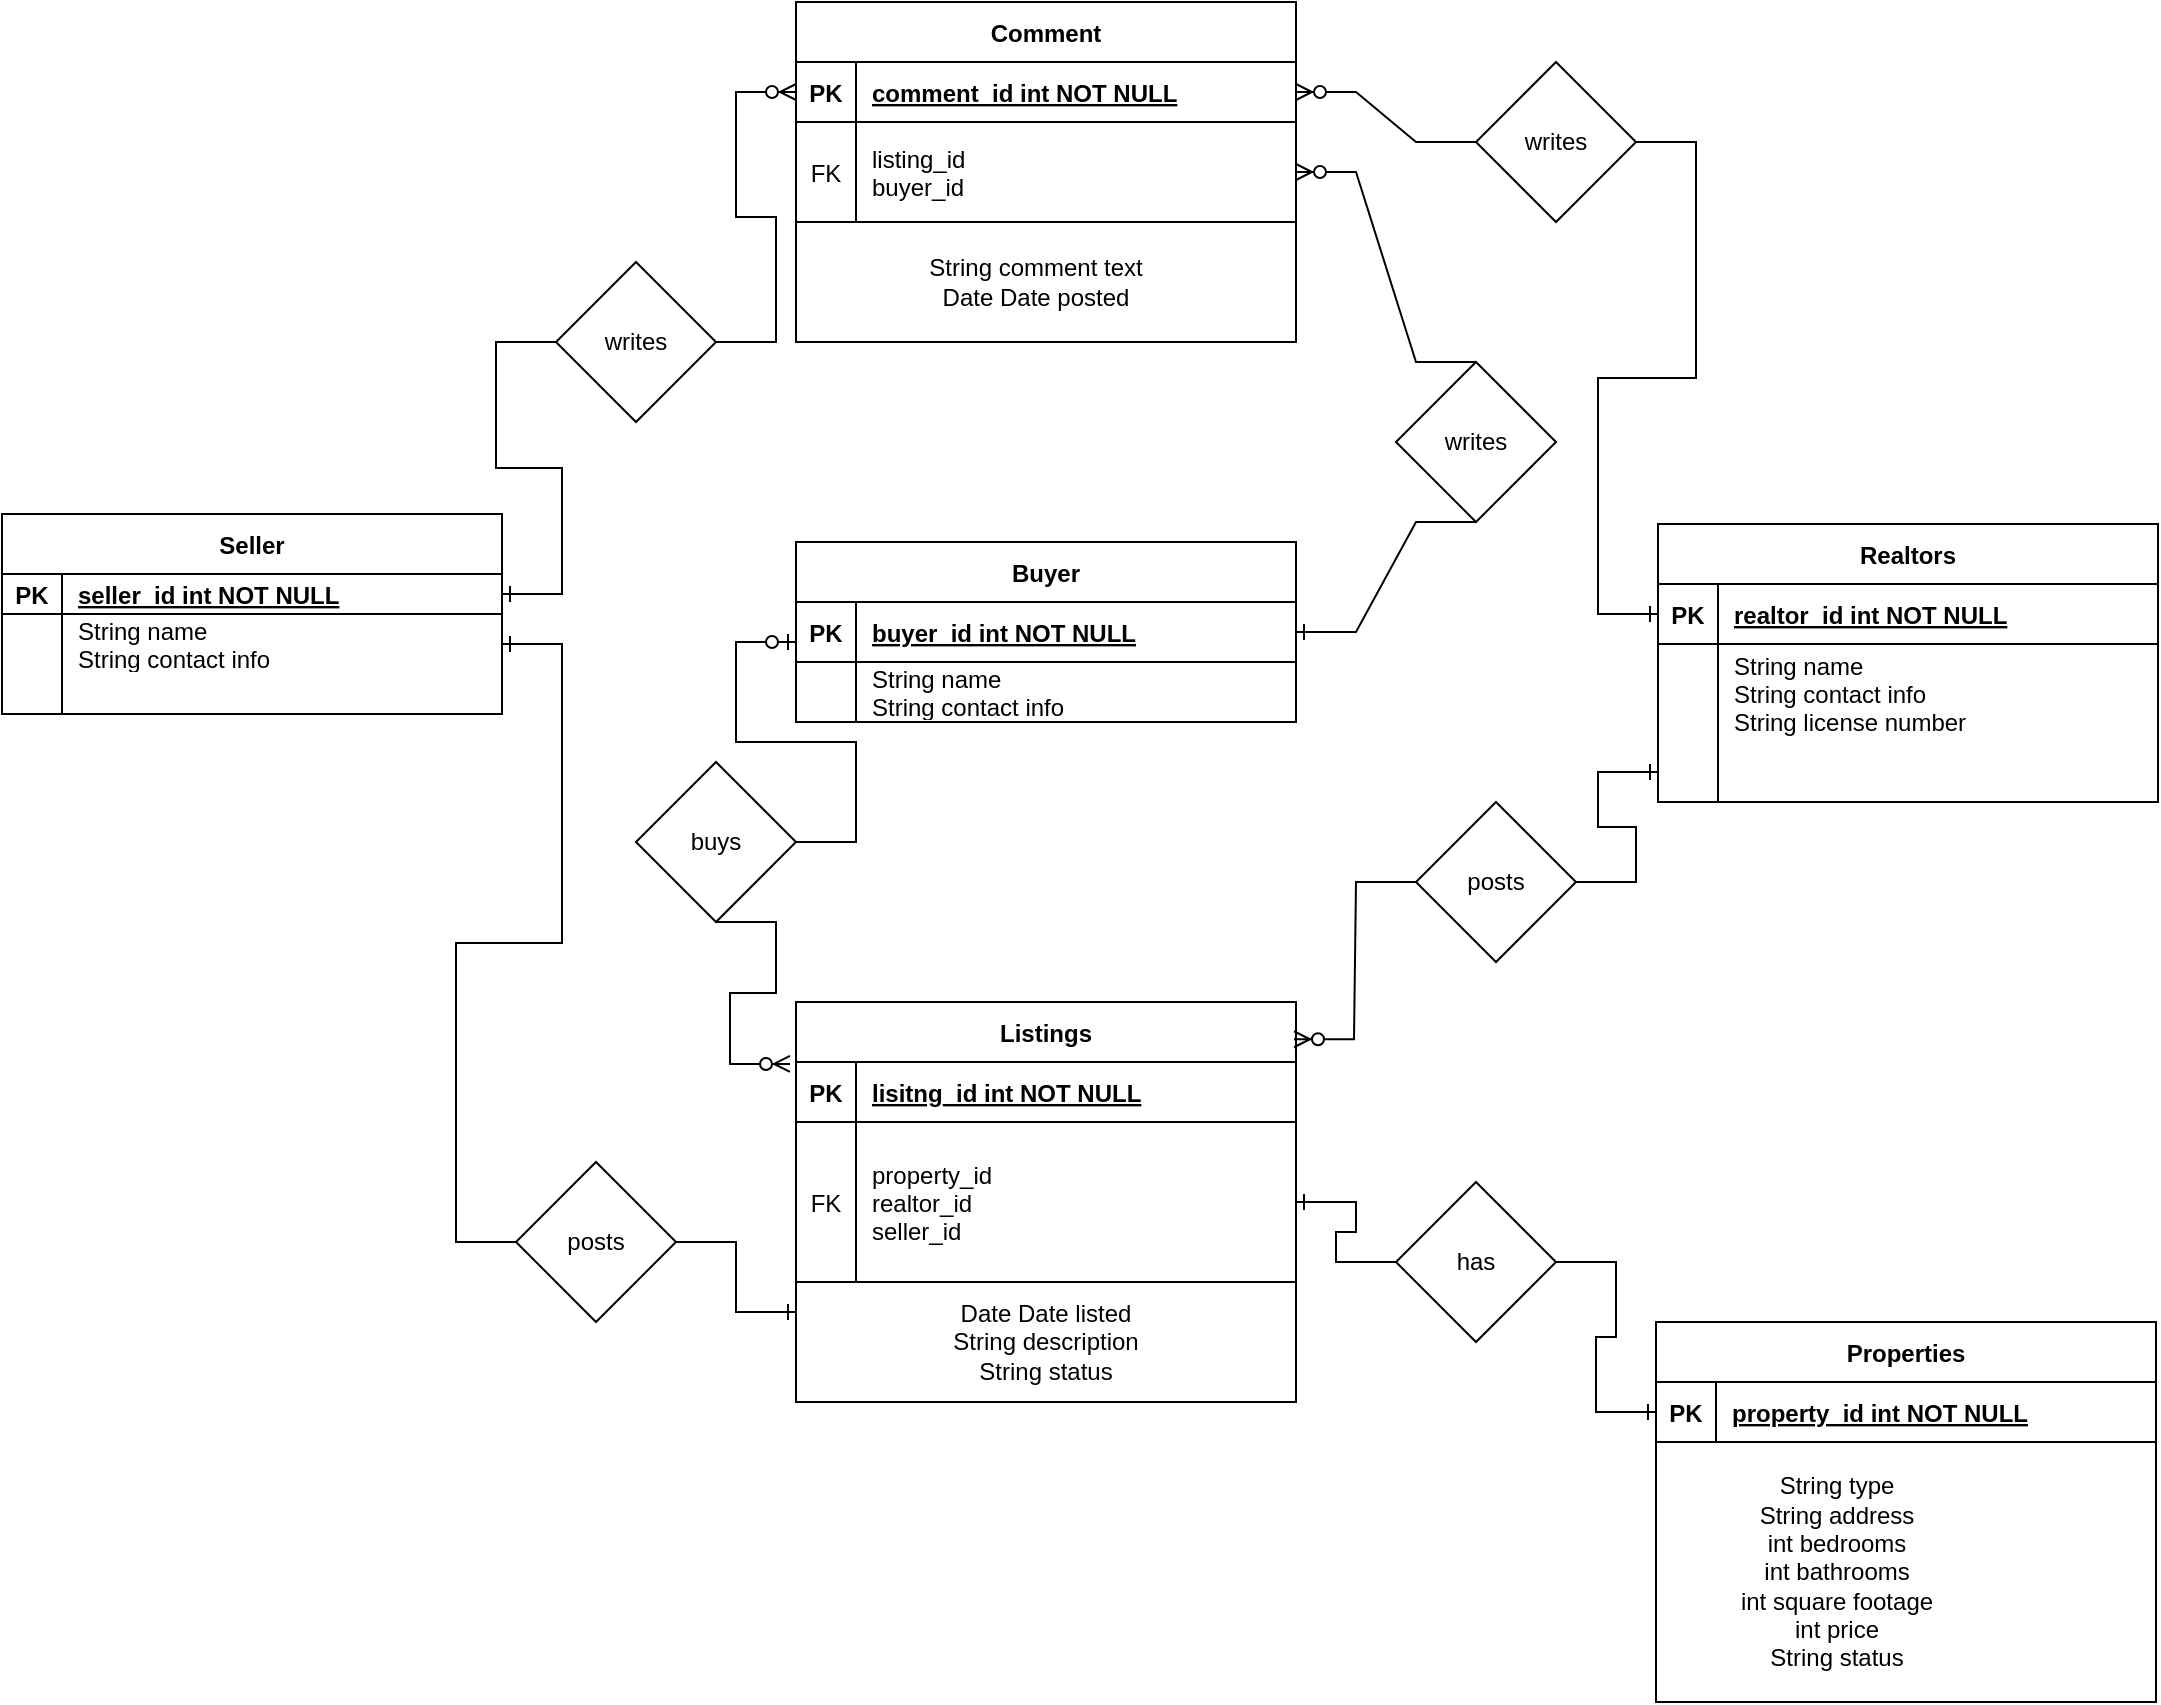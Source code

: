 <mxfile version="22.1.3" type="github">
  <diagram id="R2lEEEUBdFMjLlhIrx00" name="Page-1">
    <mxGraphModel dx="2924" dy="1118" grid="1" gridSize="10" guides="1" tooltips="1" connect="1" arrows="1" fold="1" page="1" pageScale="1" pageWidth="850" pageHeight="1100" math="0" shadow="0" extFonts="Permanent Marker^https://fonts.googleapis.com/css?family=Permanent+Marker">
      <root>
        <mxCell id="0" />
        <mxCell id="1" parent="0" />
        <mxCell id="C-vyLk0tnHw3VtMMgP7b-2" value="Realtors" style="shape=table;startSize=30;container=1;collapsible=1;childLayout=tableLayout;fixedRows=1;rowLines=0;fontStyle=1;align=center;resizeLast=1;" parent="1" vertex="1">
          <mxGeometry x="531" y="301" width="250" height="139" as="geometry" />
        </mxCell>
        <mxCell id="C-vyLk0tnHw3VtMMgP7b-3" value="" style="shape=partialRectangle;collapsible=0;dropTarget=0;pointerEvents=0;fillColor=none;points=[[0,0.5],[1,0.5]];portConstraint=eastwest;top=0;left=0;right=0;bottom=1;" parent="C-vyLk0tnHw3VtMMgP7b-2" vertex="1">
          <mxGeometry y="30" width="250" height="30" as="geometry" />
        </mxCell>
        <mxCell id="C-vyLk0tnHw3VtMMgP7b-4" value="PK" style="shape=partialRectangle;overflow=hidden;connectable=0;fillColor=none;top=0;left=0;bottom=0;right=0;fontStyle=1;" parent="C-vyLk0tnHw3VtMMgP7b-3" vertex="1">
          <mxGeometry width="30" height="30" as="geometry">
            <mxRectangle width="30" height="30" as="alternateBounds" />
          </mxGeometry>
        </mxCell>
        <mxCell id="C-vyLk0tnHw3VtMMgP7b-5" value="realtor_id int NOT NULL " style="shape=partialRectangle;overflow=hidden;connectable=0;fillColor=none;top=0;left=0;bottom=0;right=0;align=left;spacingLeft=6;fontStyle=5;" parent="C-vyLk0tnHw3VtMMgP7b-3" vertex="1">
          <mxGeometry x="30" width="220" height="30" as="geometry">
            <mxRectangle width="220" height="30" as="alternateBounds" />
          </mxGeometry>
        </mxCell>
        <mxCell id="C-vyLk0tnHw3VtMMgP7b-6" value="" style="shape=partialRectangle;collapsible=0;dropTarget=0;pointerEvents=0;fillColor=none;points=[[0,0.5],[1,0.5]];portConstraint=eastwest;top=0;left=0;right=0;bottom=0;" parent="C-vyLk0tnHw3VtMMgP7b-2" vertex="1">
          <mxGeometry y="60" width="250" height="49" as="geometry" />
        </mxCell>
        <mxCell id="C-vyLk0tnHw3VtMMgP7b-7" value="" style="shape=partialRectangle;overflow=hidden;connectable=0;fillColor=none;top=0;left=0;bottom=0;right=0;" parent="C-vyLk0tnHw3VtMMgP7b-6" vertex="1">
          <mxGeometry width="30" height="49" as="geometry">
            <mxRectangle width="30" height="49" as="alternateBounds" />
          </mxGeometry>
        </mxCell>
        <mxCell id="C-vyLk0tnHw3VtMMgP7b-8" value="String name&#xa;String contact info&#xa;String license number" style="shape=partialRectangle;overflow=hidden;connectable=0;fillColor=none;top=0;left=0;bottom=0;right=0;align=left;spacingLeft=6;" parent="C-vyLk0tnHw3VtMMgP7b-6" vertex="1">
          <mxGeometry x="30" width="220" height="49" as="geometry">
            <mxRectangle width="220" height="49" as="alternateBounds" />
          </mxGeometry>
        </mxCell>
        <mxCell id="C-vyLk0tnHw3VtMMgP7b-9" value="" style="shape=partialRectangle;collapsible=0;dropTarget=0;pointerEvents=0;fillColor=none;points=[[0,0.5],[1,0.5]];portConstraint=eastwest;top=0;left=0;right=0;bottom=0;" parent="C-vyLk0tnHw3VtMMgP7b-2" vertex="1">
          <mxGeometry y="109" width="250" height="30" as="geometry" />
        </mxCell>
        <mxCell id="C-vyLk0tnHw3VtMMgP7b-10" value="" style="shape=partialRectangle;overflow=hidden;connectable=0;fillColor=none;top=0;left=0;bottom=0;right=0;" parent="C-vyLk0tnHw3VtMMgP7b-9" vertex="1">
          <mxGeometry width="30" height="30" as="geometry">
            <mxRectangle width="30" height="30" as="alternateBounds" />
          </mxGeometry>
        </mxCell>
        <mxCell id="C-vyLk0tnHw3VtMMgP7b-11" value="" style="shape=partialRectangle;overflow=hidden;connectable=0;fillColor=none;top=0;left=0;bottom=0;right=0;align=left;spacingLeft=6;" parent="C-vyLk0tnHw3VtMMgP7b-9" vertex="1">
          <mxGeometry x="30" width="220" height="30" as="geometry">
            <mxRectangle width="220" height="30" as="alternateBounds" />
          </mxGeometry>
        </mxCell>
        <mxCell id="C-vyLk0tnHw3VtMMgP7b-13" value="Seller" style="shape=table;startSize=30;container=1;collapsible=1;childLayout=tableLayout;fixedRows=1;rowLines=0;fontStyle=1;align=center;resizeLast=1;" parent="1" vertex="1">
          <mxGeometry x="-297" y="296" width="250" height="100" as="geometry" />
        </mxCell>
        <mxCell id="C-vyLk0tnHw3VtMMgP7b-14" value="" style="shape=partialRectangle;collapsible=0;dropTarget=0;pointerEvents=0;fillColor=none;points=[[0,0.5],[1,0.5]];portConstraint=eastwest;top=0;left=0;right=0;bottom=1;" parent="C-vyLk0tnHw3VtMMgP7b-13" vertex="1">
          <mxGeometry y="30" width="250" height="20" as="geometry" />
        </mxCell>
        <mxCell id="C-vyLk0tnHw3VtMMgP7b-15" value="PK" style="shape=partialRectangle;overflow=hidden;connectable=0;fillColor=none;top=0;left=0;bottom=0;right=0;fontStyle=1;" parent="C-vyLk0tnHw3VtMMgP7b-14" vertex="1">
          <mxGeometry width="30" height="20" as="geometry">
            <mxRectangle width="30" height="20" as="alternateBounds" />
          </mxGeometry>
        </mxCell>
        <mxCell id="C-vyLk0tnHw3VtMMgP7b-16" value="seller_id int NOT NULL " style="shape=partialRectangle;overflow=hidden;connectable=0;fillColor=none;top=0;left=0;bottom=0;right=0;align=left;spacingLeft=6;fontStyle=5;" parent="C-vyLk0tnHw3VtMMgP7b-14" vertex="1">
          <mxGeometry x="30" width="220" height="20" as="geometry">
            <mxRectangle width="220" height="20" as="alternateBounds" />
          </mxGeometry>
        </mxCell>
        <mxCell id="C-vyLk0tnHw3VtMMgP7b-17" value="" style="shape=partialRectangle;collapsible=0;dropTarget=0;pointerEvents=0;fillColor=none;points=[[0,0.5],[1,0.5]];portConstraint=eastwest;top=0;left=0;right=0;bottom=0;" parent="C-vyLk0tnHw3VtMMgP7b-13" vertex="1">
          <mxGeometry y="50" width="250" height="30" as="geometry" />
        </mxCell>
        <mxCell id="C-vyLk0tnHw3VtMMgP7b-18" value="" style="shape=partialRectangle;overflow=hidden;connectable=0;fillColor=none;top=0;left=0;bottom=0;right=0;" parent="C-vyLk0tnHw3VtMMgP7b-17" vertex="1">
          <mxGeometry width="30" height="30" as="geometry">
            <mxRectangle width="30" height="30" as="alternateBounds" />
          </mxGeometry>
        </mxCell>
        <mxCell id="C-vyLk0tnHw3VtMMgP7b-19" value="String name&#xa;String contact info" style="shape=partialRectangle;overflow=hidden;connectable=0;fillColor=none;top=0;left=0;bottom=0;right=0;align=left;spacingLeft=6;" parent="C-vyLk0tnHw3VtMMgP7b-17" vertex="1">
          <mxGeometry x="30" width="220" height="30" as="geometry">
            <mxRectangle width="220" height="30" as="alternateBounds" />
          </mxGeometry>
        </mxCell>
        <mxCell id="C-vyLk0tnHw3VtMMgP7b-20" value="" style="shape=partialRectangle;collapsible=0;dropTarget=0;pointerEvents=0;fillColor=none;points=[[0,0.5],[1,0.5]];portConstraint=eastwest;top=0;left=0;right=0;bottom=0;" parent="C-vyLk0tnHw3VtMMgP7b-13" vertex="1">
          <mxGeometry y="80" width="250" height="20" as="geometry" />
        </mxCell>
        <mxCell id="C-vyLk0tnHw3VtMMgP7b-21" value="" style="shape=partialRectangle;overflow=hidden;connectable=0;fillColor=none;top=0;left=0;bottom=0;right=0;" parent="C-vyLk0tnHw3VtMMgP7b-20" vertex="1">
          <mxGeometry width="30" height="20" as="geometry">
            <mxRectangle width="30" height="20" as="alternateBounds" />
          </mxGeometry>
        </mxCell>
        <mxCell id="C-vyLk0tnHw3VtMMgP7b-22" value="" style="shape=partialRectangle;overflow=hidden;connectable=0;fillColor=none;top=0;left=0;bottom=0;right=0;align=left;spacingLeft=6;" parent="C-vyLk0tnHw3VtMMgP7b-20" vertex="1">
          <mxGeometry x="30" width="220" height="20" as="geometry">
            <mxRectangle width="220" height="20" as="alternateBounds" />
          </mxGeometry>
        </mxCell>
        <mxCell id="9ItZ9cUg6uGMBitAFc0N-2" value="Listings" style="shape=table;startSize=30;container=1;collapsible=1;childLayout=tableLayout;fixedRows=1;rowLines=0;fontStyle=1;align=center;resizeLast=1;" parent="1" vertex="1">
          <mxGeometry x="100" y="540" width="250" height="140" as="geometry" />
        </mxCell>
        <mxCell id="9ItZ9cUg6uGMBitAFc0N-3" value="" style="shape=partialRectangle;collapsible=0;dropTarget=0;pointerEvents=0;fillColor=none;points=[[0,0.5],[1,0.5]];portConstraint=eastwest;top=0;left=0;right=0;bottom=1;" parent="9ItZ9cUg6uGMBitAFc0N-2" vertex="1">
          <mxGeometry y="30" width="250" height="30" as="geometry" />
        </mxCell>
        <mxCell id="9ItZ9cUg6uGMBitAFc0N-4" value="PK" style="shape=partialRectangle;overflow=hidden;connectable=0;fillColor=none;top=0;left=0;bottom=0;right=0;fontStyle=1;" parent="9ItZ9cUg6uGMBitAFc0N-3" vertex="1">
          <mxGeometry width="30" height="30" as="geometry">
            <mxRectangle width="30" height="30" as="alternateBounds" />
          </mxGeometry>
        </mxCell>
        <mxCell id="9ItZ9cUg6uGMBitAFc0N-5" value="lisitng_id int NOT NULL " style="shape=partialRectangle;overflow=hidden;connectable=0;fillColor=none;top=0;left=0;bottom=0;right=0;align=left;spacingLeft=6;fontStyle=5;" parent="9ItZ9cUg6uGMBitAFc0N-3" vertex="1">
          <mxGeometry x="30" width="220" height="30" as="geometry">
            <mxRectangle width="220" height="30" as="alternateBounds" />
          </mxGeometry>
        </mxCell>
        <mxCell id="9ItZ9cUg6uGMBitAFc0N-6" value="" style="shape=partialRectangle;collapsible=0;dropTarget=0;pointerEvents=0;fillColor=none;points=[[0,0.5],[1,0.5]];portConstraint=eastwest;top=0;left=0;right=0;bottom=0;" parent="9ItZ9cUg6uGMBitAFc0N-2" vertex="1">
          <mxGeometry y="60" width="250" height="80" as="geometry" />
        </mxCell>
        <mxCell id="9ItZ9cUg6uGMBitAFc0N-7" value="FK" style="shape=partialRectangle;overflow=hidden;connectable=0;fillColor=none;top=0;left=0;bottom=0;right=0;" parent="9ItZ9cUg6uGMBitAFc0N-6" vertex="1">
          <mxGeometry width="30" height="80" as="geometry">
            <mxRectangle width="30" height="80" as="alternateBounds" />
          </mxGeometry>
        </mxCell>
        <mxCell id="9ItZ9cUg6uGMBitAFc0N-8" value="property_id&#xa;realtor_id&#xa;seller_id" style="shape=partialRectangle;overflow=hidden;connectable=0;fillColor=none;top=0;left=0;bottom=0;right=0;align=left;spacingLeft=6;" parent="9ItZ9cUg6uGMBitAFc0N-6" vertex="1">
          <mxGeometry x="30" width="220" height="80" as="geometry">
            <mxRectangle width="220" height="80" as="alternateBounds" />
          </mxGeometry>
        </mxCell>
        <mxCell id="9ItZ9cUg6uGMBitAFc0N-9" value="Buyer" style="shape=table;startSize=30;container=1;collapsible=1;childLayout=tableLayout;fixedRows=1;rowLines=0;fontStyle=1;align=center;resizeLast=1;" parent="1" vertex="1">
          <mxGeometry x="100" y="310" width="250" height="90" as="geometry" />
        </mxCell>
        <mxCell id="9ItZ9cUg6uGMBitAFc0N-10" value="" style="shape=partialRectangle;collapsible=0;dropTarget=0;pointerEvents=0;fillColor=none;points=[[0,0.5],[1,0.5]];portConstraint=eastwest;top=0;left=0;right=0;bottom=1;" parent="9ItZ9cUg6uGMBitAFc0N-9" vertex="1">
          <mxGeometry y="30" width="250" height="30" as="geometry" />
        </mxCell>
        <mxCell id="9ItZ9cUg6uGMBitAFc0N-11" value="PK" style="shape=partialRectangle;overflow=hidden;connectable=0;fillColor=none;top=0;left=0;bottom=0;right=0;fontStyle=1;" parent="9ItZ9cUg6uGMBitAFc0N-10" vertex="1">
          <mxGeometry width="30" height="30" as="geometry">
            <mxRectangle width="30" height="30" as="alternateBounds" />
          </mxGeometry>
        </mxCell>
        <mxCell id="9ItZ9cUg6uGMBitAFc0N-12" value="buyer_id int NOT NULL " style="shape=partialRectangle;overflow=hidden;connectable=0;fillColor=none;top=0;left=0;bottom=0;right=0;align=left;spacingLeft=6;fontStyle=5;" parent="9ItZ9cUg6uGMBitAFc0N-10" vertex="1">
          <mxGeometry x="30" width="220" height="30" as="geometry">
            <mxRectangle width="220" height="30" as="alternateBounds" />
          </mxGeometry>
        </mxCell>
        <mxCell id="9ItZ9cUg6uGMBitAFc0N-13" value="" style="shape=partialRectangle;collapsible=0;dropTarget=0;pointerEvents=0;fillColor=none;points=[[0,0.5],[1,0.5]];portConstraint=eastwest;top=0;left=0;right=0;bottom=0;" parent="9ItZ9cUg6uGMBitAFc0N-9" vertex="1">
          <mxGeometry y="60" width="250" height="30" as="geometry" />
        </mxCell>
        <mxCell id="9ItZ9cUg6uGMBitAFc0N-14" value="" style="shape=partialRectangle;overflow=hidden;connectable=0;fillColor=none;top=0;left=0;bottom=0;right=0;" parent="9ItZ9cUg6uGMBitAFc0N-13" vertex="1">
          <mxGeometry width="30" height="30" as="geometry">
            <mxRectangle width="30" height="30" as="alternateBounds" />
          </mxGeometry>
        </mxCell>
        <mxCell id="9ItZ9cUg6uGMBitAFc0N-15" value="String name&#xa;String contact info" style="shape=partialRectangle;overflow=hidden;connectable=0;fillColor=none;top=0;left=0;bottom=0;right=0;align=left;spacingLeft=6;" parent="9ItZ9cUg6uGMBitAFc0N-13" vertex="1">
          <mxGeometry x="30" width="220" height="30" as="geometry">
            <mxRectangle width="220" height="30" as="alternateBounds" />
          </mxGeometry>
        </mxCell>
        <mxCell id="9ItZ9cUg6uGMBitAFc0N-16" value="Properties" style="shape=table;startSize=30;container=1;collapsible=1;childLayout=tableLayout;fixedRows=1;rowLines=0;fontStyle=1;align=center;resizeLast=1;" parent="1" vertex="1">
          <mxGeometry x="530" y="700" width="250" height="190" as="geometry" />
        </mxCell>
        <mxCell id="9ItZ9cUg6uGMBitAFc0N-17" value="" style="shape=partialRectangle;collapsible=0;dropTarget=0;pointerEvents=0;fillColor=none;points=[[0,0.5],[1,0.5]];portConstraint=eastwest;top=0;left=0;right=0;bottom=1;" parent="9ItZ9cUg6uGMBitAFc0N-16" vertex="1">
          <mxGeometry y="30" width="250" height="30" as="geometry" />
        </mxCell>
        <mxCell id="9ItZ9cUg6uGMBitAFc0N-18" value="PK" style="shape=partialRectangle;overflow=hidden;connectable=0;fillColor=none;top=0;left=0;bottom=0;right=0;fontStyle=1;" parent="9ItZ9cUg6uGMBitAFc0N-17" vertex="1">
          <mxGeometry width="30" height="30" as="geometry">
            <mxRectangle width="30" height="30" as="alternateBounds" />
          </mxGeometry>
        </mxCell>
        <mxCell id="9ItZ9cUg6uGMBitAFc0N-19" value="property_id int NOT NULL " style="shape=partialRectangle;overflow=hidden;connectable=0;fillColor=none;top=0;left=0;bottom=0;right=0;align=left;spacingLeft=6;fontStyle=5;" parent="9ItZ9cUg6uGMBitAFc0N-17" vertex="1">
          <mxGeometry x="30" width="220" height="30" as="geometry">
            <mxRectangle width="220" height="30" as="alternateBounds" />
          </mxGeometry>
        </mxCell>
        <mxCell id="9ItZ9cUg6uGMBitAFc0N-23" value="Comment" style="shape=table;startSize=30;container=1;collapsible=1;childLayout=tableLayout;fixedRows=1;rowLines=0;fontStyle=1;align=center;resizeLast=1;" parent="1" vertex="1">
          <mxGeometry x="100" y="40" width="250" height="110" as="geometry" />
        </mxCell>
        <mxCell id="9ItZ9cUg6uGMBitAFc0N-24" value="" style="shape=partialRectangle;collapsible=0;dropTarget=0;pointerEvents=0;fillColor=none;points=[[0,0.5],[1,0.5]];portConstraint=eastwest;top=0;left=0;right=0;bottom=1;" parent="9ItZ9cUg6uGMBitAFc0N-23" vertex="1">
          <mxGeometry y="30" width="250" height="30" as="geometry" />
        </mxCell>
        <mxCell id="9ItZ9cUg6uGMBitAFc0N-25" value="PK" style="shape=partialRectangle;overflow=hidden;connectable=0;fillColor=none;top=0;left=0;bottom=0;right=0;fontStyle=1;" parent="9ItZ9cUg6uGMBitAFc0N-24" vertex="1">
          <mxGeometry width="30" height="30" as="geometry">
            <mxRectangle width="30" height="30" as="alternateBounds" />
          </mxGeometry>
        </mxCell>
        <mxCell id="9ItZ9cUg6uGMBitAFc0N-26" value="comment_id int NOT NULL " style="shape=partialRectangle;overflow=hidden;connectable=0;fillColor=none;top=0;left=0;bottom=0;right=0;align=left;spacingLeft=6;fontStyle=5;" parent="9ItZ9cUg6uGMBitAFc0N-24" vertex="1">
          <mxGeometry x="30" width="220" height="30" as="geometry">
            <mxRectangle width="220" height="30" as="alternateBounds" />
          </mxGeometry>
        </mxCell>
        <mxCell id="9ItZ9cUg6uGMBitAFc0N-27" value="" style="shape=partialRectangle;collapsible=0;dropTarget=0;pointerEvents=0;fillColor=none;points=[[0,0.5],[1,0.5]];portConstraint=eastwest;top=0;left=0;right=0;bottom=0;" parent="9ItZ9cUg6uGMBitAFc0N-23" vertex="1">
          <mxGeometry y="60" width="250" height="50" as="geometry" />
        </mxCell>
        <mxCell id="9ItZ9cUg6uGMBitAFc0N-28" value="FK" style="shape=partialRectangle;overflow=hidden;connectable=0;fillColor=none;top=0;left=0;bottom=0;right=0;" parent="9ItZ9cUg6uGMBitAFc0N-27" vertex="1">
          <mxGeometry width="30" height="50" as="geometry">
            <mxRectangle width="30" height="50" as="alternateBounds" />
          </mxGeometry>
        </mxCell>
        <mxCell id="9ItZ9cUg6uGMBitAFc0N-29" value="listing_id&#xa;buyer_id" style="shape=partialRectangle;overflow=hidden;connectable=0;fillColor=none;top=0;left=0;bottom=0;right=0;align=left;spacingLeft=6;" parent="9ItZ9cUg6uGMBitAFc0N-27" vertex="1">
          <mxGeometry x="30" width="220" height="50" as="geometry">
            <mxRectangle width="220" height="50" as="alternateBounds" />
          </mxGeometry>
        </mxCell>
        <mxCell id="nix4G29RsEgURfCwKDlk-2" value="" style="edgeStyle=entityRelationEdgeStyle;fontSize=12;html=1;endArrow=ERone;endFill=1;rounded=0;exitX=1;exitY=0.5;exitDx=0;exitDy=0;entryX=0;entryY=0.5;entryDx=0;entryDy=0;" parent="1" source="73y1QWCMxDtzt6Ezmgns-8" target="C-vyLk0tnHw3VtMMgP7b-9" edge="1">
          <mxGeometry width="100" height="100" relative="1" as="geometry">
            <mxPoint x="560" y="562" as="sourcePoint" />
            <mxPoint x="610" y="480" as="targetPoint" />
            <Array as="points">
              <mxPoint x="543.33" y="837" />
              <mxPoint x="763.33" y="667" />
              <mxPoint x="423.33" y="697" />
              <mxPoint x="313.33" y="677" />
              <mxPoint x="353.33" y="837" />
              <mxPoint x="573.33" y="957" />
            </Array>
          </mxGeometry>
        </mxCell>
        <mxCell id="73y1QWCMxDtzt6Ezmgns-1" value="writes" style="rhombus;whiteSpace=wrap;html=1;" parent="1" vertex="1">
          <mxGeometry x="-20" y="170" width="80" height="80" as="geometry" />
        </mxCell>
        <mxCell id="m_gspWAGpnKj4hdoR3r6-2" value="" style="edgeStyle=entityRelationEdgeStyle;fontSize=12;html=1;endArrow=ERzeroToMany;endFill=1;rounded=0;entryX=0;entryY=0.5;entryDx=0;entryDy=0;exitX=1;exitY=0.5;exitDx=0;exitDy=0;" parent="1" source="73y1QWCMxDtzt6Ezmgns-1" target="9ItZ9cUg6uGMBitAFc0N-24" edge="1">
          <mxGeometry width="100" height="100" relative="1" as="geometry">
            <mxPoint x="50" y="225" as="sourcePoint" />
            <mxPoint x="80" y="100" as="targetPoint" />
            <Array as="points">
              <mxPoint x="730" y="-465" />
            </Array>
          </mxGeometry>
        </mxCell>
        <mxCell id="73y1QWCMxDtzt6Ezmgns-3" value="writes" style="rhombus;whiteSpace=wrap;html=1;" parent="1" vertex="1">
          <mxGeometry x="400" y="220" width="80" height="80" as="geometry" />
        </mxCell>
        <mxCell id="m_gspWAGpnKj4hdoR3r6-4" value="" style="edgeStyle=entityRelationEdgeStyle;fontSize=12;html=1;endArrow=ERone;endFill=1;rounded=0;entryX=1;entryY=0.5;entryDx=0;entryDy=0;exitX=0;exitY=0.5;exitDx=0;exitDy=0;" parent="1" source="73y1QWCMxDtzt6Ezmgns-1" target="C-vyLk0tnHw3VtMMgP7b-14" edge="1">
          <mxGeometry width="100" height="100" relative="1" as="geometry">
            <mxPoint x="30" y="340" as="sourcePoint" />
            <mxPoint x="130" y="240" as="targetPoint" />
          </mxGeometry>
        </mxCell>
        <mxCell id="73y1QWCMxDtzt6Ezmgns-5" value="writes" style="rhombus;whiteSpace=wrap;html=1;" parent="1" vertex="1">
          <mxGeometry x="440" y="70" width="80" height="80" as="geometry" />
        </mxCell>
        <mxCell id="73y1QWCMxDtzt6Ezmgns-8" value="posts" style="rhombus;whiteSpace=wrap;html=1;" parent="1" vertex="1">
          <mxGeometry x="410" y="440" width="80" height="80" as="geometry" />
        </mxCell>
        <mxCell id="73y1QWCMxDtzt6Ezmgns-10" value="posts" style="rhombus;whiteSpace=wrap;html=1;" parent="1" vertex="1">
          <mxGeometry x="-40" y="620" width="80" height="80" as="geometry" />
        </mxCell>
        <mxCell id="0vyX6IBHM-0Y4JyHBVzO-1" value="" style="edgeStyle=entityRelationEdgeStyle;fontSize=12;html=1;endArrow=ERone;endFill=1;rounded=0;entryX=1;entryY=0.5;entryDx=0;entryDy=0;exitX=0;exitY=0.5;exitDx=0;exitDy=0;" parent="1" source="73y1QWCMxDtzt6Ezmgns-10" target="C-vyLk0tnHw3VtMMgP7b-17" edge="1">
          <mxGeometry width="100" height="100" relative="1" as="geometry">
            <mxPoint x="-190" y="560" as="sourcePoint" />
            <mxPoint x="-90" y="460" as="targetPoint" />
          </mxGeometry>
        </mxCell>
        <mxCell id="0vyX6IBHM-0Y4JyHBVzO-2" value="" style="edgeStyle=entityRelationEdgeStyle;fontSize=12;html=1;endArrow=ERone;endFill=1;rounded=0;entryX=0;entryY=0.25;entryDx=0;entryDy=0;exitX=1;exitY=0.5;exitDx=0;exitDy=0;" parent="1" source="73y1QWCMxDtzt6Ezmgns-10" target="7FjITF15AZbaX3Ufhiyo-3" edge="1">
          <mxGeometry width="100" height="100" relative="1" as="geometry">
            <mxPoint x="20" y="665" as="sourcePoint" />
            <mxPoint x="80" y="590" as="targetPoint" />
          </mxGeometry>
        </mxCell>
        <mxCell id="0vyX6IBHM-0Y4JyHBVzO-3" value="" style="edgeStyle=entityRelationEdgeStyle;fontSize=12;html=1;endArrow=ERone;endFill=1;rounded=0;entryX=0;entryY=0.5;entryDx=0;entryDy=0;exitX=1;exitY=0.5;exitDx=0;exitDy=0;" parent="1" source="73y1QWCMxDtzt6Ezmgns-5" target="C-vyLk0tnHw3VtMMgP7b-3" edge="1">
          <mxGeometry width="100" height="100" relative="1" as="geometry">
            <mxPoint x="-260" y="650" as="sourcePoint" />
            <mxPoint x="-160" y="550" as="targetPoint" />
          </mxGeometry>
        </mxCell>
        <mxCell id="0vyX6IBHM-0Y4JyHBVzO-4" value="" style="edgeStyle=entityRelationEdgeStyle;fontSize=12;html=1;endArrow=ERone;endFill=1;rounded=0;entryX=1;entryY=0.5;entryDx=0;entryDy=0;exitX=0.5;exitY=1;exitDx=0;exitDy=0;" parent="1" source="73y1QWCMxDtzt6Ezmgns-3" target="9ItZ9cUg6uGMBitAFc0N-10" edge="1">
          <mxGeometry width="100" height="100" relative="1" as="geometry">
            <mxPoint x="-160" y="650" as="sourcePoint" />
            <mxPoint x="-60" y="550" as="targetPoint" />
          </mxGeometry>
        </mxCell>
        <mxCell id="0vyX6IBHM-0Y4JyHBVzO-5" value="" style="edgeStyle=entityRelationEdgeStyle;fontSize=12;html=1;endArrow=ERzeroToMany;endFill=1;rounded=0;exitX=0.5;exitY=0;exitDx=0;exitDy=0;entryX=1;entryY=0.5;entryDx=0;entryDy=0;" parent="1" source="73y1QWCMxDtzt6Ezmgns-3" target="9ItZ9cUg6uGMBitAFc0N-27" edge="1">
          <mxGeometry width="100" height="100" relative="1" as="geometry">
            <mxPoint x="325" y="260" as="sourcePoint" />
            <mxPoint x="425" y="160" as="targetPoint" />
          </mxGeometry>
        </mxCell>
        <mxCell id="0vyX6IBHM-0Y4JyHBVzO-6" value="" style="edgeStyle=entityRelationEdgeStyle;fontSize=12;html=1;endArrow=ERzeroToMany;endFill=1;rounded=0;exitX=0;exitY=0.5;exitDx=0;exitDy=0;entryX=1;entryY=0.5;entryDx=0;entryDy=0;" parent="1" source="73y1QWCMxDtzt6Ezmgns-5" target="9ItZ9cUg6uGMBitAFc0N-24" edge="1">
          <mxGeometry width="100" height="100" relative="1" as="geometry">
            <mxPoint x="-50" y="640" as="sourcePoint" />
            <mxPoint x="50" y="540" as="targetPoint" />
          </mxGeometry>
        </mxCell>
        <mxCell id="0vyX6IBHM-0Y4JyHBVzO-7" value="" style="edgeStyle=entityRelationEdgeStyle;fontSize=12;html=1;endArrow=ERzeroToMany;endFill=1;rounded=0;exitX=0;exitY=0.5;exitDx=0;exitDy=0;entryX=0.996;entryY=0.133;entryDx=0;entryDy=0;entryPerimeter=0;" parent="1" source="73y1QWCMxDtzt6Ezmgns-8" target="9ItZ9cUg6uGMBitAFc0N-2" edge="1">
          <mxGeometry width="100" height="100" relative="1" as="geometry">
            <mxPoint x="-50" y="640" as="sourcePoint" />
            <mxPoint x="50" y="540" as="targetPoint" />
          </mxGeometry>
        </mxCell>
        <mxCell id="73y1QWCMxDtzt6Ezmgns-12" value="has" style="rhombus;whiteSpace=wrap;html=1;" parent="1" vertex="1">
          <mxGeometry x="400" y="630" width="80" height="80" as="geometry" />
        </mxCell>
        <mxCell id="7FjITF15AZbaX3Ufhiyo-2" value="String type&lt;br&gt;String address&lt;br&gt;int bedrooms&lt;br&gt;int bathrooms&lt;br&gt;int square footage&lt;br&gt;int price&lt;br&gt;String status" style="text;html=1;align=center;verticalAlign=middle;resizable=0;points=[];autosize=1;strokeColor=none;fillColor=none;" parent="1" vertex="1">
          <mxGeometry x="560" y="770" width="120" height="110" as="geometry" />
        </mxCell>
        <mxCell id="0vyX6IBHM-0Y4JyHBVzO-8" value="" style="edgeStyle=entityRelationEdgeStyle;fontSize=12;html=1;endArrow=ERone;endFill=1;rounded=0;entryX=1;entryY=0.5;entryDx=0;entryDy=0;exitX=0;exitY=0.5;exitDx=0;exitDy=0;" parent="1" source="73y1QWCMxDtzt6Ezmgns-12" target="9ItZ9cUg6uGMBitAFc0N-6" edge="1">
          <mxGeometry width="100" height="100" relative="1" as="geometry">
            <mxPoint x="-50" y="640" as="sourcePoint" />
            <mxPoint x="50" y="540" as="targetPoint" />
          </mxGeometry>
        </mxCell>
        <mxCell id="0vyX6IBHM-0Y4JyHBVzO-9" value="" style="edgeStyle=entityRelationEdgeStyle;fontSize=12;html=1;endArrow=ERone;endFill=1;rounded=0;entryX=0;entryY=0.5;entryDx=0;entryDy=0;" parent="1" source="73y1QWCMxDtzt6Ezmgns-12" target="9ItZ9cUg6uGMBitAFc0N-17" edge="1">
          <mxGeometry width="100" height="100" relative="1" as="geometry">
            <mxPoint x="100" y="890" as="sourcePoint" />
            <mxPoint x="200" y="790" as="targetPoint" />
          </mxGeometry>
        </mxCell>
        <mxCell id="7FjITF15AZbaX3Ufhiyo-3" value="" style="rounded=0;whiteSpace=wrap;html=1;" parent="1" vertex="1">
          <mxGeometry x="100" y="680" width="250" height="60" as="geometry" />
        </mxCell>
        <mxCell id="7FjITF15AZbaX3Ufhiyo-4" value="Date Date listed&lt;br&gt;String description&lt;br&gt;String status" style="text;html=1;strokeColor=none;fillColor=none;align=center;verticalAlign=middle;whiteSpace=wrap;rounded=0;" parent="1" vertex="1">
          <mxGeometry x="140" y="695" width="170" height="30" as="geometry" />
        </mxCell>
        <mxCell id="7FjITF15AZbaX3Ufhiyo-5" value="" style="rounded=0;whiteSpace=wrap;html=1;" parent="1" vertex="1">
          <mxGeometry x="100" y="150" width="250" height="60" as="geometry" />
        </mxCell>
        <mxCell id="7FjITF15AZbaX3Ufhiyo-6" value="String comment text&lt;br&gt;Date Date posted" style="text;html=1;strokeColor=none;fillColor=none;align=center;verticalAlign=middle;whiteSpace=wrap;rounded=0;" parent="1" vertex="1">
          <mxGeometry x="130" y="165" width="180" height="30" as="geometry" />
        </mxCell>
        <object label="" id="fWNMrzv3c0M6KL9X78O8-2">
          <mxCell style="rhombus;whiteSpace=wrap;html=1;" parent="1" vertex="1">
            <mxGeometry x="20" y="420" width="80" height="80" as="geometry" />
          </mxCell>
        </object>
        <mxCell id="fWNMrzv3c0M6KL9X78O8-3" value="buys" style="text;html=1;strokeColor=none;fillColor=none;align=center;verticalAlign=middle;whiteSpace=wrap;rounded=0;" parent="1" vertex="1">
          <mxGeometry x="30" y="445" width="60" height="30" as="geometry" />
        </mxCell>
        <mxCell id="fWNMrzv3c0M6KL9X78O8-5" value="" style="edgeStyle=entityRelationEdgeStyle;fontSize=12;html=1;endArrow=ERzeroToOne;endFill=1;rounded=0;exitX=1;exitY=0.5;exitDx=0;exitDy=0;" parent="1" source="fWNMrzv3c0M6KL9X78O8-2" edge="1">
          <mxGeometry width="100" height="100" relative="1" as="geometry">
            <mxPoint y="460" as="sourcePoint" />
            <mxPoint x="100" y="360" as="targetPoint" />
          </mxGeometry>
        </mxCell>
        <mxCell id="fWNMrzv3c0M6KL9X78O8-6" value="" style="edgeStyle=entityRelationEdgeStyle;fontSize=12;html=1;endArrow=ERzeroToMany;endFill=1;rounded=0;entryX=-0.012;entryY=0.033;entryDx=0;entryDy=0;entryPerimeter=0;exitX=0.5;exitY=1;exitDx=0;exitDy=0;" parent="1" source="fWNMrzv3c0M6KL9X78O8-2" target="9ItZ9cUg6uGMBitAFc0N-3" edge="1">
          <mxGeometry width="100" height="100" relative="1" as="geometry">
            <mxPoint x="170" y="530" as="sourcePoint" />
            <mxPoint x="270" y="430" as="targetPoint" />
          </mxGeometry>
        </mxCell>
      </root>
    </mxGraphModel>
  </diagram>
</mxfile>
